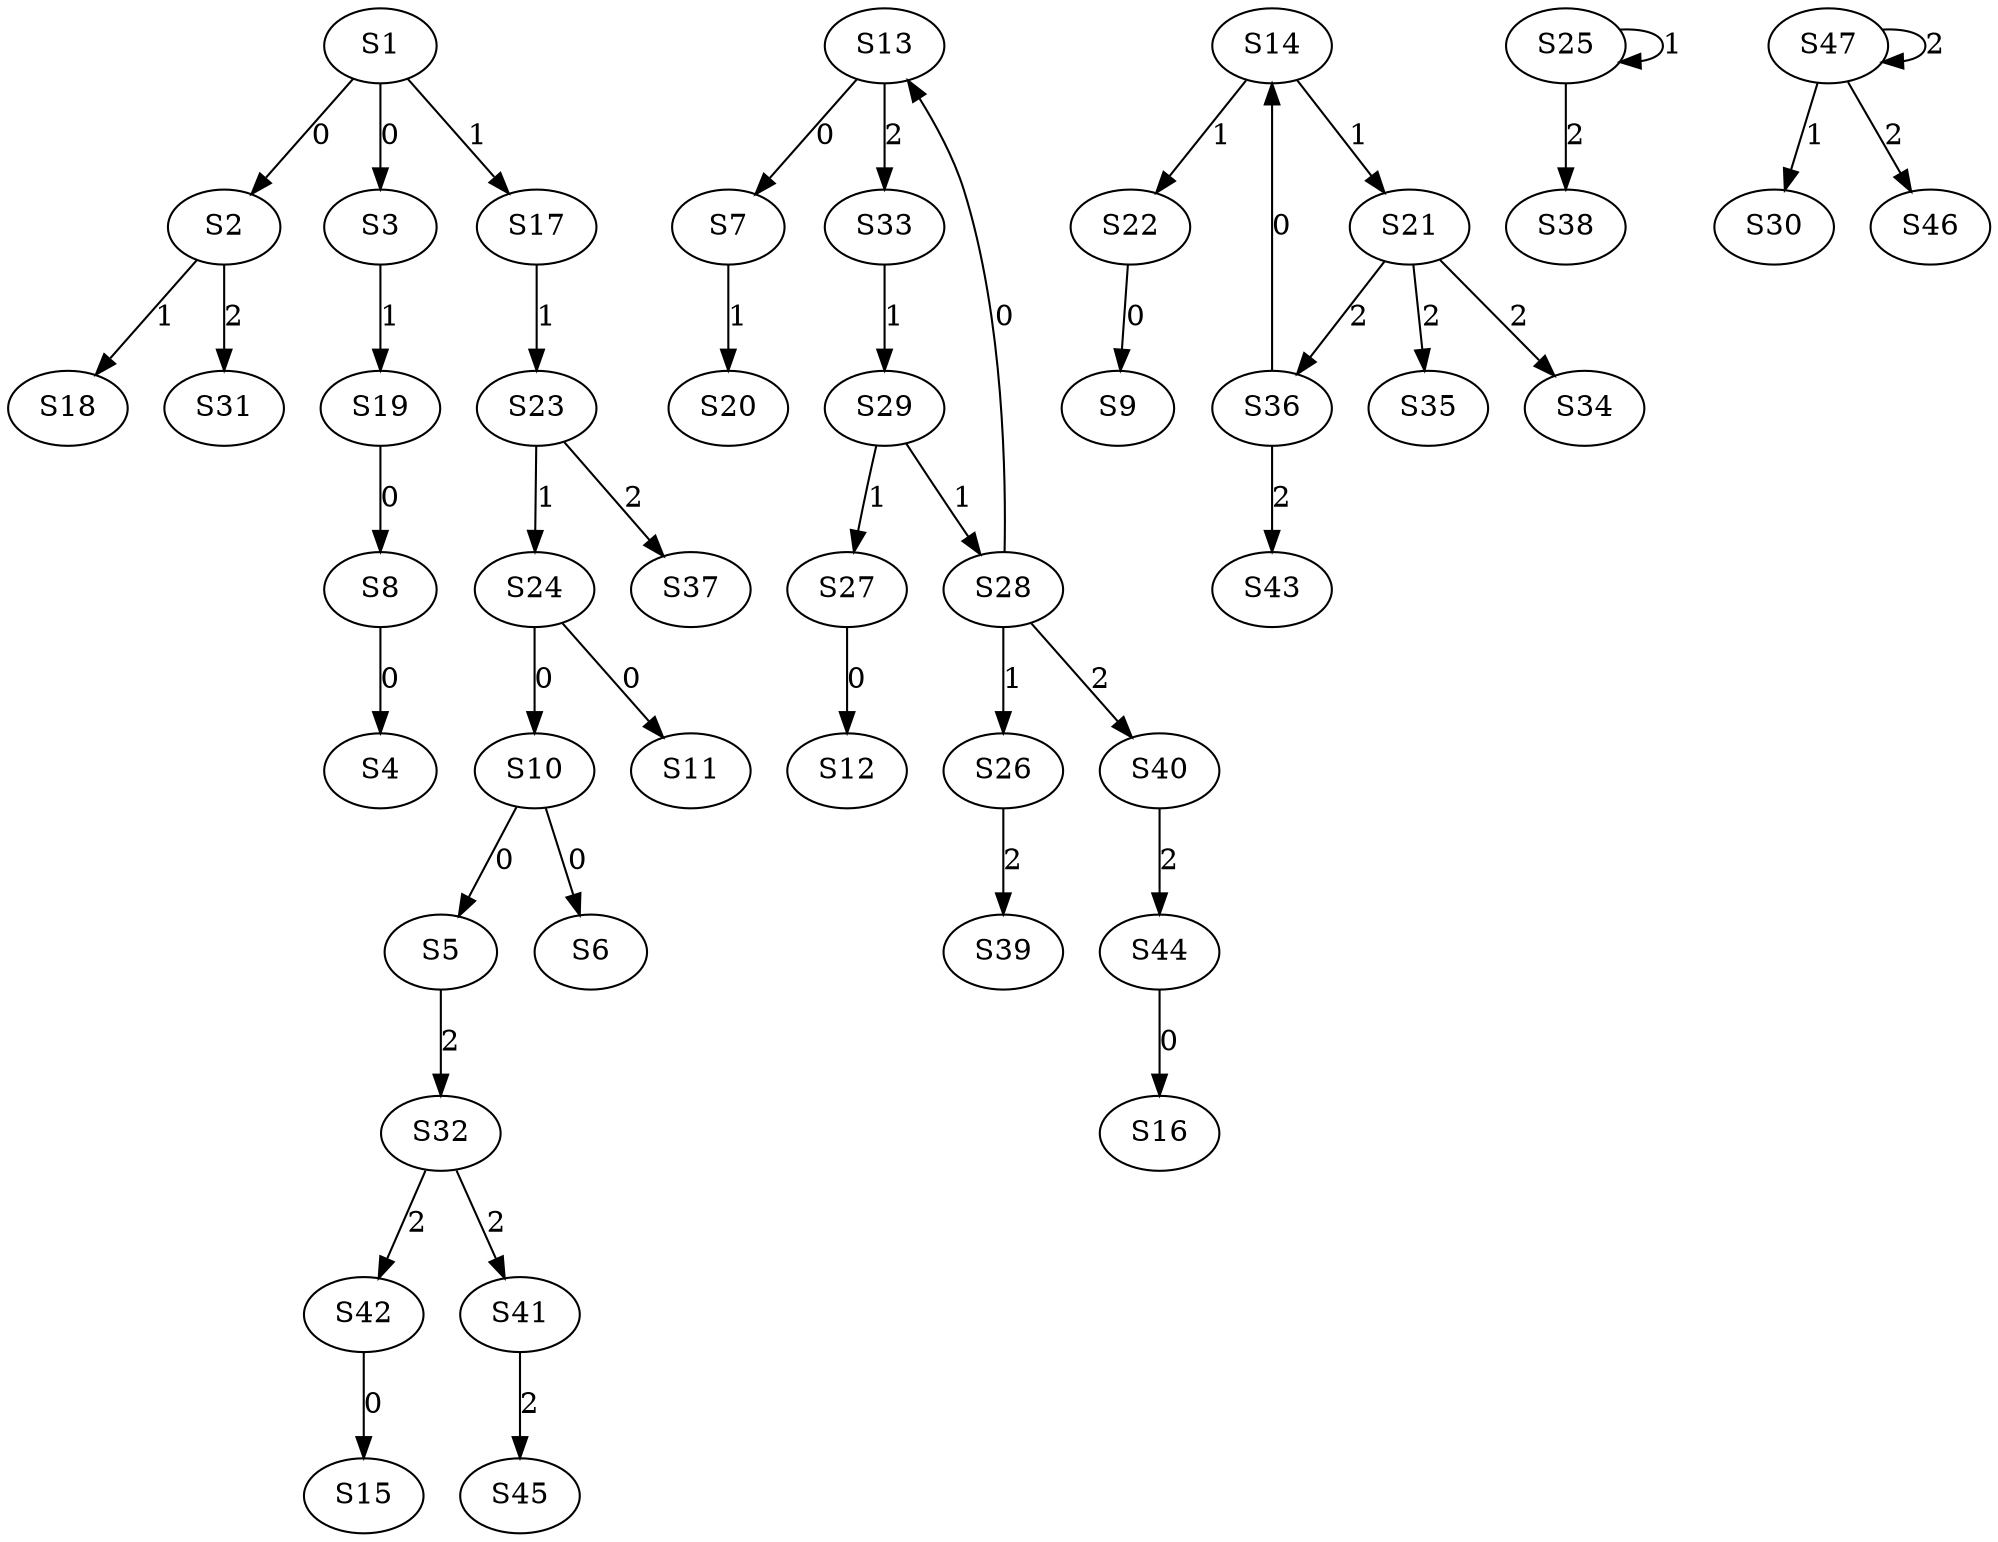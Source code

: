 strict digraph {
	S1 -> S2 [ label = 0 ];
	S1 -> S3 [ label = 0 ];
	S8 -> S4 [ label = 0 ];
	S10 -> S5 [ label = 0 ];
	S10 -> S6 [ label = 0 ];
	S13 -> S7 [ label = 0 ];
	S19 -> S8 [ label = 0 ];
	S22 -> S9 [ label = 0 ];
	S24 -> S10 [ label = 0 ];
	S24 -> S11 [ label = 0 ];
	S27 -> S12 [ label = 0 ];
	S28 -> S13 [ label = 0 ];
	S36 -> S14 [ label = 0 ];
	S42 -> S15 [ label = 0 ];
	S44 -> S16 [ label = 0 ];
	S1 -> S17 [ label = 1 ];
	S2 -> S18 [ label = 1 ];
	S3 -> S19 [ label = 1 ];
	S7 -> S20 [ label = 1 ];
	S14 -> S21 [ label = 1 ];
	S14 -> S22 [ label = 1 ];
	S17 -> S23 [ label = 1 ];
	S23 -> S24 [ label = 1 ];
	S25 -> S25 [ label = 1 ];
	S28 -> S26 [ label = 1 ];
	S29 -> S27 [ label = 1 ];
	S29 -> S28 [ label = 1 ];
	S33 -> S29 [ label = 1 ];
	S47 -> S30 [ label = 1 ];
	S2 -> S31 [ label = 2 ];
	S5 -> S32 [ label = 2 ];
	S13 -> S33 [ label = 2 ];
	S21 -> S34 [ label = 2 ];
	S21 -> S35 [ label = 2 ];
	S21 -> S36 [ label = 2 ];
	S23 -> S37 [ label = 2 ];
	S25 -> S38 [ label = 2 ];
	S26 -> S39 [ label = 2 ];
	S28 -> S40 [ label = 2 ];
	S32 -> S41 [ label = 2 ];
	S32 -> S42 [ label = 2 ];
	S36 -> S43 [ label = 2 ];
	S40 -> S44 [ label = 2 ];
	S41 -> S45 [ label = 2 ];
	S47 -> S46 [ label = 2 ];
	S47 -> S47 [ label = 2 ];
}